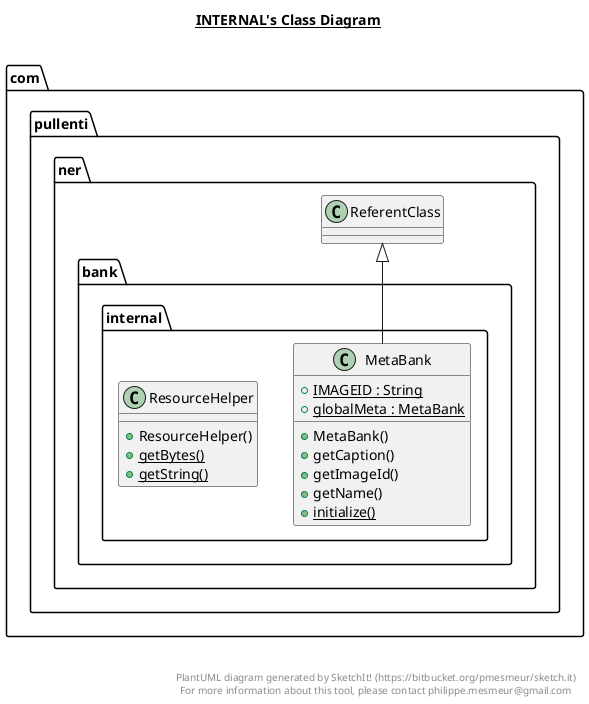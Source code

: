 @startuml

title __INTERNAL's Class Diagram__\n

  namespace com.pullenti.ner {
    namespace bank {
      namespace internal {
        class com.pullenti.ner.bank.internal.MetaBank {
            {static} + IMAGEID : String
            {static} + globalMeta : MetaBank
            + MetaBank()
            + getCaption()
            + getImageId()
            + getName()
            {static} + initialize()
        }
      }
    }
  }
  

  namespace com.pullenti.ner {
    namespace bank {
      namespace internal {
        class com.pullenti.ner.bank.internal.ResourceHelper {
            + ResourceHelper()
            {static} + getBytes()
            {static} + getString()
        }
      }
    }
  }
  

  com.pullenti.ner.bank.internal.MetaBank -up-|> com.pullenti.ner.ReferentClass


right footer


PlantUML diagram generated by SketchIt! (https://bitbucket.org/pmesmeur/sketch.it)
For more information about this tool, please contact philippe.mesmeur@gmail.com
endfooter

@enduml
